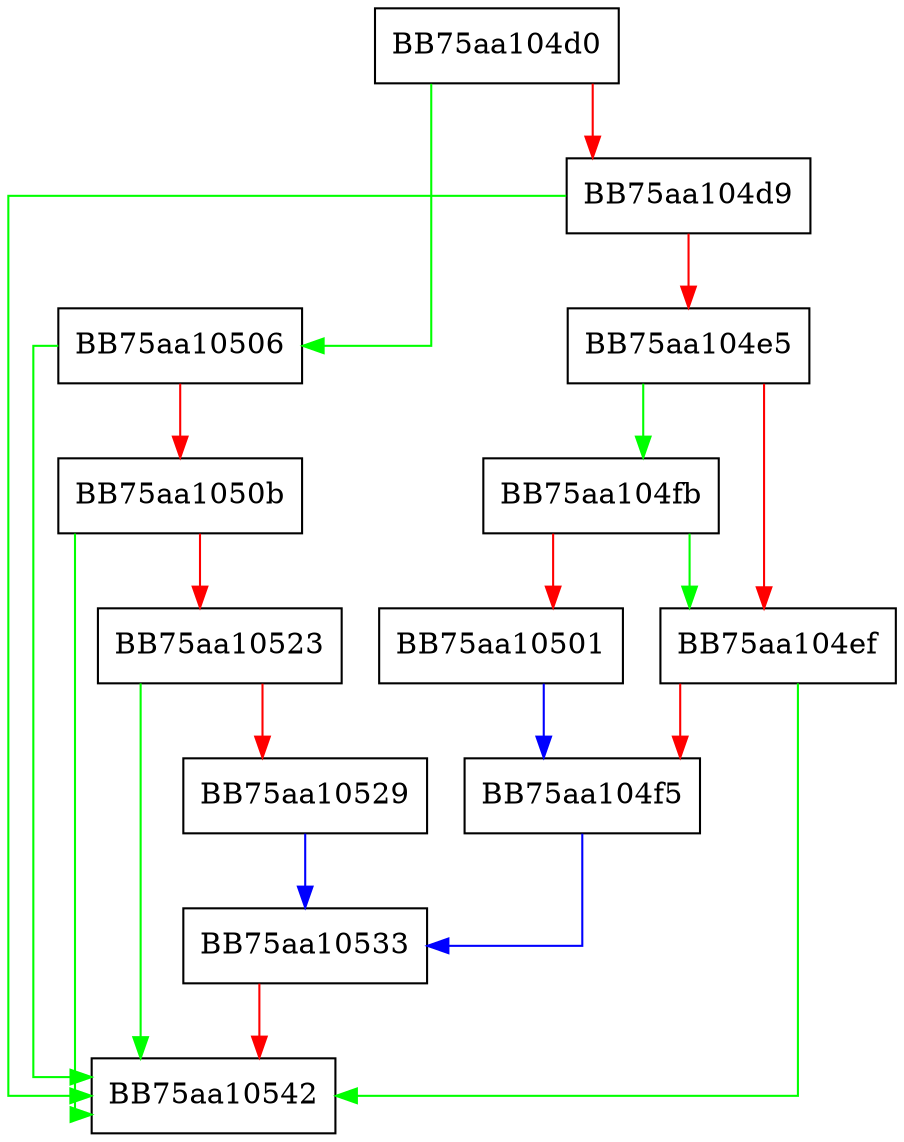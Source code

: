 digraph vbkcrc_callback {
  node [shape="box"];
  graph [splines=ortho];
  BB75aa104d0 -> BB75aa10506 [color="green"];
  BB75aa104d0 -> BB75aa104d9 [color="red"];
  BB75aa104d9 -> BB75aa10542 [color="green"];
  BB75aa104d9 -> BB75aa104e5 [color="red"];
  BB75aa104e5 -> BB75aa104fb [color="green"];
  BB75aa104e5 -> BB75aa104ef [color="red"];
  BB75aa104ef -> BB75aa10542 [color="green"];
  BB75aa104ef -> BB75aa104f5 [color="red"];
  BB75aa104f5 -> BB75aa10533 [color="blue"];
  BB75aa104fb -> BB75aa104ef [color="green"];
  BB75aa104fb -> BB75aa10501 [color="red"];
  BB75aa10501 -> BB75aa104f5 [color="blue"];
  BB75aa10506 -> BB75aa10542 [color="green"];
  BB75aa10506 -> BB75aa1050b [color="red"];
  BB75aa1050b -> BB75aa10542 [color="green"];
  BB75aa1050b -> BB75aa10523 [color="red"];
  BB75aa10523 -> BB75aa10542 [color="green"];
  BB75aa10523 -> BB75aa10529 [color="red"];
  BB75aa10529 -> BB75aa10533 [color="blue"];
  BB75aa10533 -> BB75aa10542 [color="red"];
}